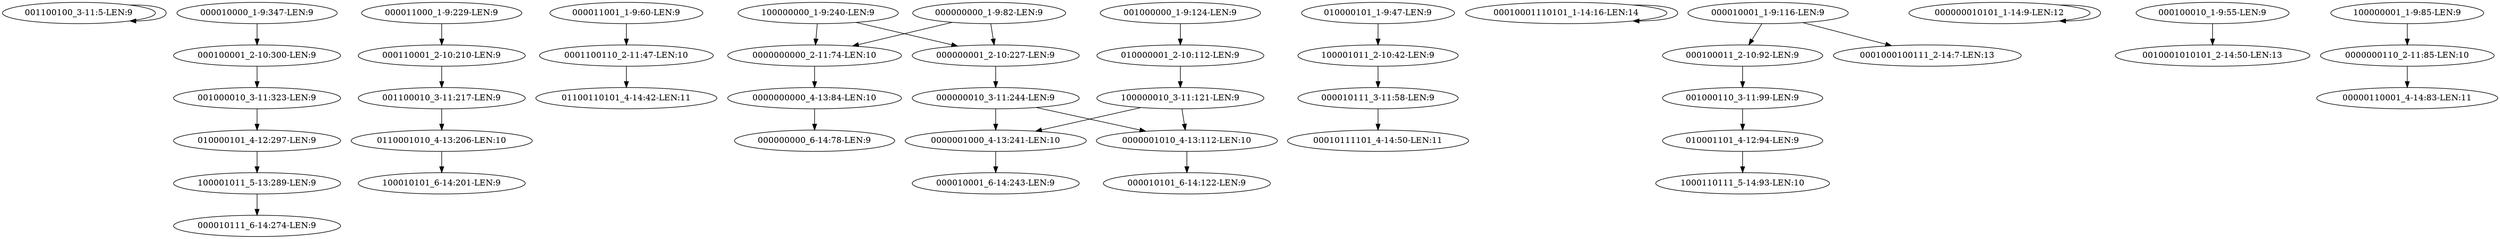 digraph G {
    "001100100_3-11:5-LEN:9" -> "001100100_3-11:5-LEN:9";
    "001000010_3-11:323-LEN:9" -> "010000101_4-12:297-LEN:9";
    "001100010_3-11:217-LEN:9" -> "0110001010_4-13:206-LEN:10";
    "0001100110_2-11:47-LEN:10" -> "01100110101_4-14:42-LEN:11";
    "010000101_4-12:297-LEN:9" -> "100001011_5-13:289-LEN:9";
    "000000010_3-11:244-LEN:9" -> "0000001010_4-13:112-LEN:10";
    "000000010_3-11:244-LEN:9" -> "0000001000_4-13:241-LEN:10";
    "000010000_1-9:347-LEN:9" -> "000100001_2-10:300-LEN:9";
    "001000000_1-9:124-LEN:9" -> "010000001_2-10:112-LEN:9";
    "0000001010_4-13:112-LEN:10" -> "000010101_6-14:122-LEN:9";
    "000100001_2-10:300-LEN:9" -> "001000010_3-11:323-LEN:9";
    "000010111_3-11:58-LEN:9" -> "00010111101_4-14:50-LEN:11";
    "000000001_2-10:227-LEN:9" -> "000000010_3-11:244-LEN:9";
    "00010001110101_1-14:16-LEN:14" -> "00010001110101_1-14:16-LEN:14";
    "0000000000_4-13:84-LEN:10" -> "000000000_6-14:78-LEN:9";
    "010001101_4-12:94-LEN:9" -> "1000110111_5-14:93-LEN:10";
    "100000000_1-9:240-LEN:9" -> "000000001_2-10:227-LEN:9";
    "100000000_1-9:240-LEN:9" -> "0000000000_2-11:74-LEN:10";
    "010000101_1-9:47-LEN:9" -> "100001011_2-10:42-LEN:9";
    "0000000000_2-11:74-LEN:10" -> "0000000000_4-13:84-LEN:10";
    "000000010101_1-14:9-LEN:12" -> "000000010101_1-14:9-LEN:12";
    "001000110_3-11:99-LEN:9" -> "010001101_4-12:94-LEN:9";
    "100000010_3-11:121-LEN:9" -> "0000001010_4-13:112-LEN:10";
    "100000010_3-11:121-LEN:9" -> "0000001000_4-13:241-LEN:10";
    "000100011_2-10:92-LEN:9" -> "001000110_3-11:99-LEN:9";
    "000011000_1-9:229-LEN:9" -> "000110001_2-10:210-LEN:9";
    "100001011_5-13:289-LEN:9" -> "000010111_6-14:274-LEN:9";
    "000110001_2-10:210-LEN:9" -> "001100010_3-11:217-LEN:9";
    "010000001_2-10:112-LEN:9" -> "100000010_3-11:121-LEN:9";
    "000000000_1-9:82-LEN:9" -> "000000001_2-10:227-LEN:9";
    "000000000_1-9:82-LEN:9" -> "0000000000_2-11:74-LEN:10";
    "0000001000_4-13:241-LEN:10" -> "000010001_6-14:243-LEN:9";
    "000010001_1-9:116-LEN:9" -> "0001000100111_2-14:7-LEN:13";
    "000010001_1-9:116-LEN:9" -> "000100011_2-10:92-LEN:9";
    "000100010_1-9:55-LEN:9" -> "0010001010101_2-14:50-LEN:13";
    "100001011_2-10:42-LEN:9" -> "000010111_3-11:58-LEN:9";
    "000011001_1-9:60-LEN:9" -> "0001100110_2-11:47-LEN:10";
    "0110001010_4-13:206-LEN:10" -> "100010101_6-14:201-LEN:9";
    "100000001_1-9:85-LEN:9" -> "0000000110_2-11:85-LEN:10";
    "0000000110_2-11:85-LEN:10" -> "00000110001_4-14:83-LEN:11";
}
